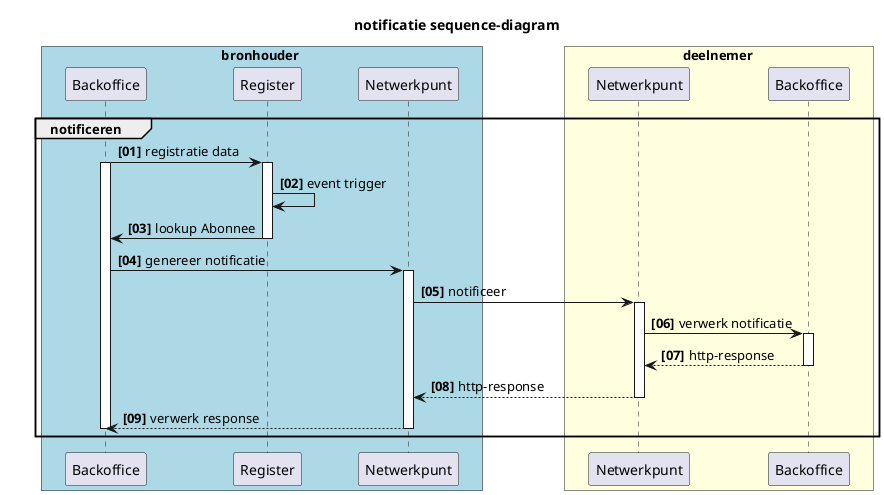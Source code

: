 @startuml rfc008-02-notificatie_sequence
title notificatie sequence-diagram
skinparam handwritten false
skinparam participantpadding 20
skinparam boxpadding 40
autonumber "<b>[00]"
box bronhouder #lightblue
participant "Backoffice" as bs
participant "Register" as rg
participant "Netwerkpunt" as bnp 
end box

box deelnemer #lightyellow
participant "Netwerkpunt" as dnp
participant "Backoffice" as dbs
end box
group notificeren

  bs -> rg : registratie data
  activate rg
  activate bs
  rg -> rg: event trigger


  rg -> bs : lookup Abonnee
  deactivate rg
  bs -> bnp: genereer notificatie
 
  activate bnp
  
  bnp -> dnp: notificeer
  activate dnp
  dnp -> dbs: verwerk notificatie
  activate dbs
  dbs --> dnp: http-response 
  deactivate dbs
  dnp --> bnp: http-response
  deactivate dnp
  bnp --> bs: verwerk response
  deactivate bnp
  deactivate bs
end
@enduml